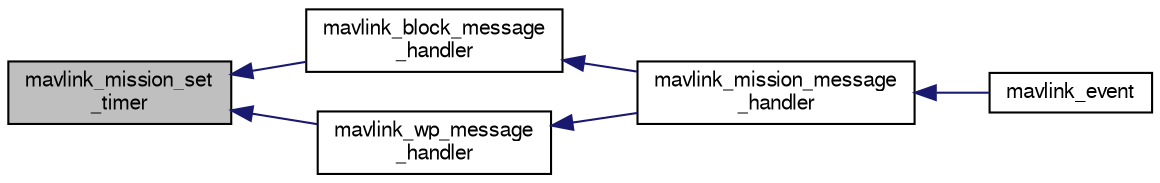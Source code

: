 digraph "mavlink_mission_set_timer"
{
  edge [fontname="FreeSans",fontsize="10",labelfontname="FreeSans",labelfontsize="10"];
  node [fontname="FreeSans",fontsize="10",shape=record];
  rankdir="LR";
  Node1 [label="mavlink_mission_set\l_timer",height=0.2,width=0.4,color="black", fillcolor="grey75", style="filled", fontcolor="black"];
  Node1 -> Node2 [dir="back",color="midnightblue",fontsize="10",style="solid",fontname="FreeSans"];
  Node2 [label="mavlink_block_message\l_handler",height=0.2,width=0.4,color="black", fillcolor="white", style="filled",URL="$blocks_8h.html#a736f2e555912fca000d0751dedb4e00f"];
  Node2 -> Node3 [dir="back",color="midnightblue",fontsize="10",style="solid",fontname="FreeSans"];
  Node3 [label="mavlink_mission_message\l_handler",height=0.2,width=0.4,color="black", fillcolor="white", style="filled",URL="$mission__manager_8h.html#a68ddd91a505c2317c818d632a2009304"];
  Node3 -> Node4 [dir="back",color="midnightblue",fontsize="10",style="solid",fontname="FreeSans"];
  Node4 [label="mavlink_event",height=0.2,width=0.4,color="black", fillcolor="white", style="filled",URL="$mavlink_8h.html#aca06c0aea877a0d9c57a5e16cee711d7",tooltip="Event MAVLink calls. "];
  Node1 -> Node5 [dir="back",color="midnightblue",fontsize="10",style="solid",fontname="FreeSans"];
  Node5 [label="mavlink_wp_message\l_handler",height=0.2,width=0.4,color="black", fillcolor="white", style="filled",URL="$modules_2datalink_2missionlib_2waypoints_8h.html#a632dcb46c33f5cf3726652ee477ff9bc"];
  Node5 -> Node3 [dir="back",color="midnightblue",fontsize="10",style="solid",fontname="FreeSans"];
}
